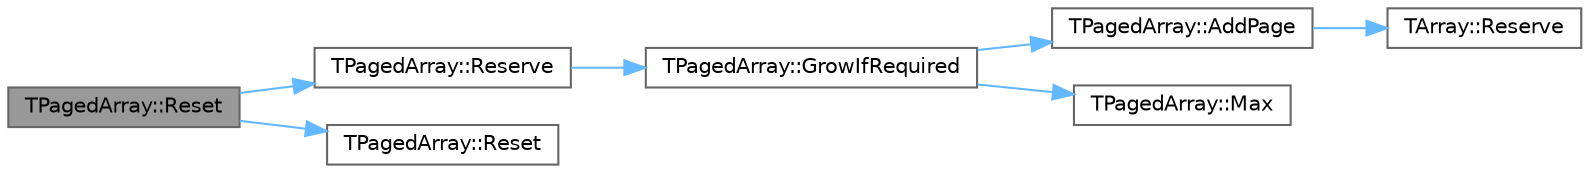 digraph "TPagedArray::Reset"
{
 // INTERACTIVE_SVG=YES
 // LATEX_PDF_SIZE
  bgcolor="transparent";
  edge [fontname=Helvetica,fontsize=10,labelfontname=Helvetica,labelfontsize=10];
  node [fontname=Helvetica,fontsize=10,shape=box,height=0.2,width=0.4];
  rankdir="LR";
  Node1 [id="Node000001",label="TPagedArray::Reset",height=0.2,width=0.4,color="gray40", fillcolor="grey60", style="filled", fontcolor="black",tooltip=" "];
  Node1 -> Node2 [id="edge1_Node000001_Node000002",color="steelblue1",style="solid",tooltip=" "];
  Node2 [id="Node000002",label="TPagedArray::Reserve",height=0.2,width=0.4,color="grey40", fillcolor="white", style="filled",URL="$d7/d79/classTPagedArray.html#a5a93a3e39821c675fb1bb8dcd220a39e",tooltip=" "];
  Node2 -> Node3 [id="edge2_Node000002_Node000003",color="steelblue1",style="solid",tooltip=" "];
  Node3 [id="Node000003",label="TPagedArray::GrowIfRequired",height=0.2,width=0.4,color="grey40", fillcolor="white", style="filled",URL="$d7/d79/classTPagedArray.html#a610a298d9193d908fc9bf4f001e5b303",tooltip=" "];
  Node3 -> Node4 [id="edge3_Node000003_Node000004",color="steelblue1",style="solid",tooltip=" "];
  Node4 [id="Node000004",label="TPagedArray::AddPage",height=0.2,width=0.4,color="grey40", fillcolor="white", style="filled",URL="$d7/d79/classTPagedArray.html#a7ca5f21eb3bf5b5da75d50e7d2ada047",tooltip=" "];
  Node4 -> Node5 [id="edge4_Node000004_Node000005",color="steelblue1",style="solid",tooltip=" "];
  Node5 [id="Node000005",label="TArray::Reserve",height=0.2,width=0.4,color="grey40", fillcolor="white", style="filled",URL="$d4/d52/classTArray.html#a9225b97632948348a65bb19ff212bc08",tooltip="Reserves memory such that the array can contain at least Number elements."];
  Node3 -> Node6 [id="edge5_Node000003_Node000006",color="steelblue1",style="solid",tooltip=" "];
  Node6 [id="Node000006",label="TPagedArray::Max",height=0.2,width=0.4,color="grey40", fillcolor="white", style="filled",URL="$d7/d79/classTPagedArray.html#a79e9ccd1d75a7f8b4c9508b67f7f33f6",tooltip=" "];
  Node1 -> Node7 [id="edge6_Node000001_Node000007",color="steelblue1",style="solid",tooltip=" "];
  Node7 [id="Node000007",label="TPagedArray::Reset",height=0.2,width=0.4,color="grey40", fillcolor="white", style="filled",URL="$d7/d79/classTPagedArray.html#aea630e36e2781aed1e065212835ffc79",tooltip=" "];
}
